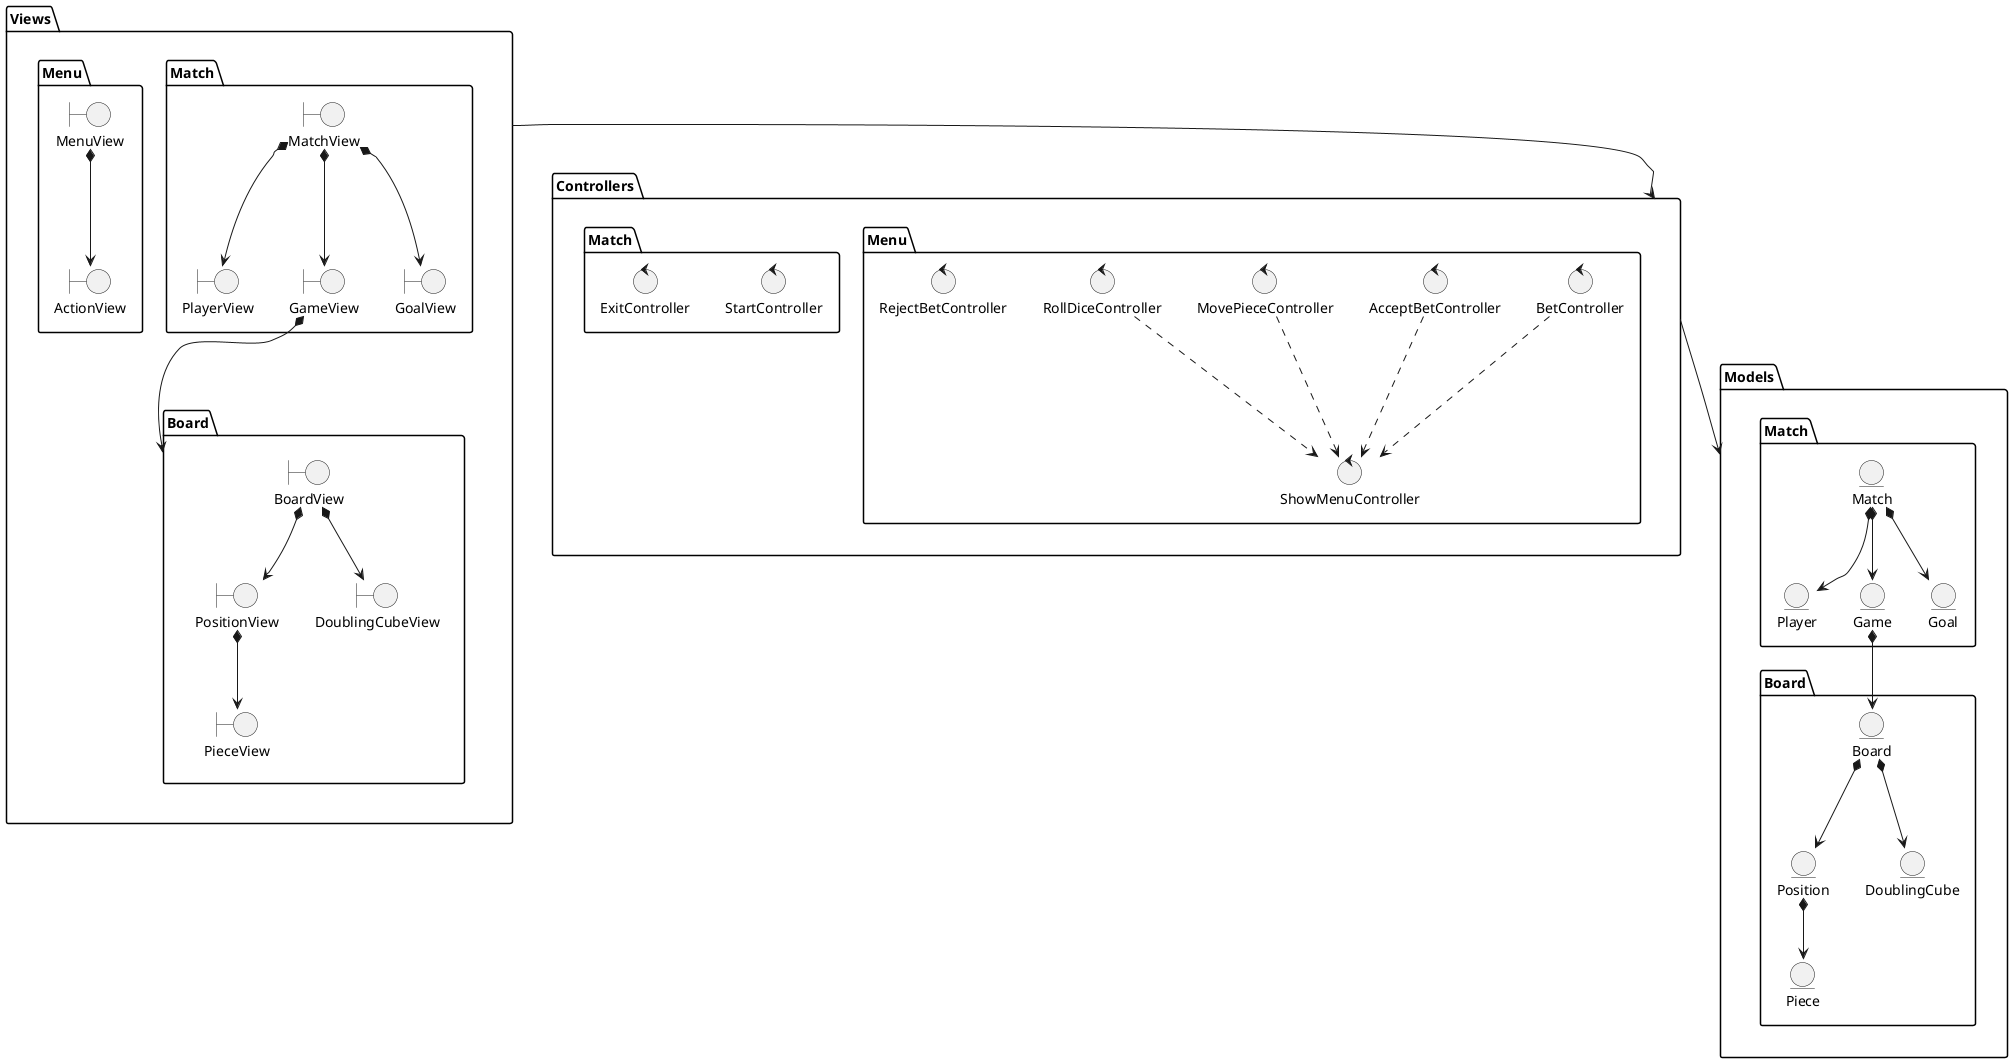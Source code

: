 @startuml

package Views {

    package Match3 as "Match"{
        boundary MatchView
        boundary PlayerView
        boundary GameView
        boundary GoalView
    }

    package Menu2 as "Menu"{
        boundary MenuView
        boundary ActionView
    }

    package Board2 as "Board"{
        boundary BoardView
        boundary PositionView
        boundary PieceView
        boundary DoublingCubeView
    }

    MatchView *--> GameView
    MatchView *--> GoalView
    MatchView *--> PlayerView
    GameView *--> Board2
    BoardView *--> DoublingCubeView
    MenuView *--> ActionView
    BoardView *--> PositionView
    PositionView *--> PieceView

}

package Models {

    package Match4 as "Match"{
        entity Match
        entity Player
        entity Game
        entity Goal
    }

    package Board3 as "Board"{
        entity Board
        entity Position
        entity Piece
        entity DoublingCube
    }



    Match *-down-> Player
    Match *-down-> Goal
    Match *-down-> Game
    Board *-down-> DoublingCube
    Game *-down-> Board
    Board *-down-> Position
    Position *-down-> Piece
}

package Controllers {

    package Menu {
        control ShowMenuController
        control BetController
        control AcceptBetController
        control MovePieceController
        control RollDiceController
        control RejectBetController

        BetController ..> ShowMenuController
        AcceptBetController ..> ShowMenuController
        MovePieceController ..> ShowMenuController
        RollDiceController ..> ShowMenuController

    }

    package Match2 as "Match" {
        control StartController
        control ExitController
    }

}

Views -down-> Controllers

Controllers -down-> Models

@enduml

